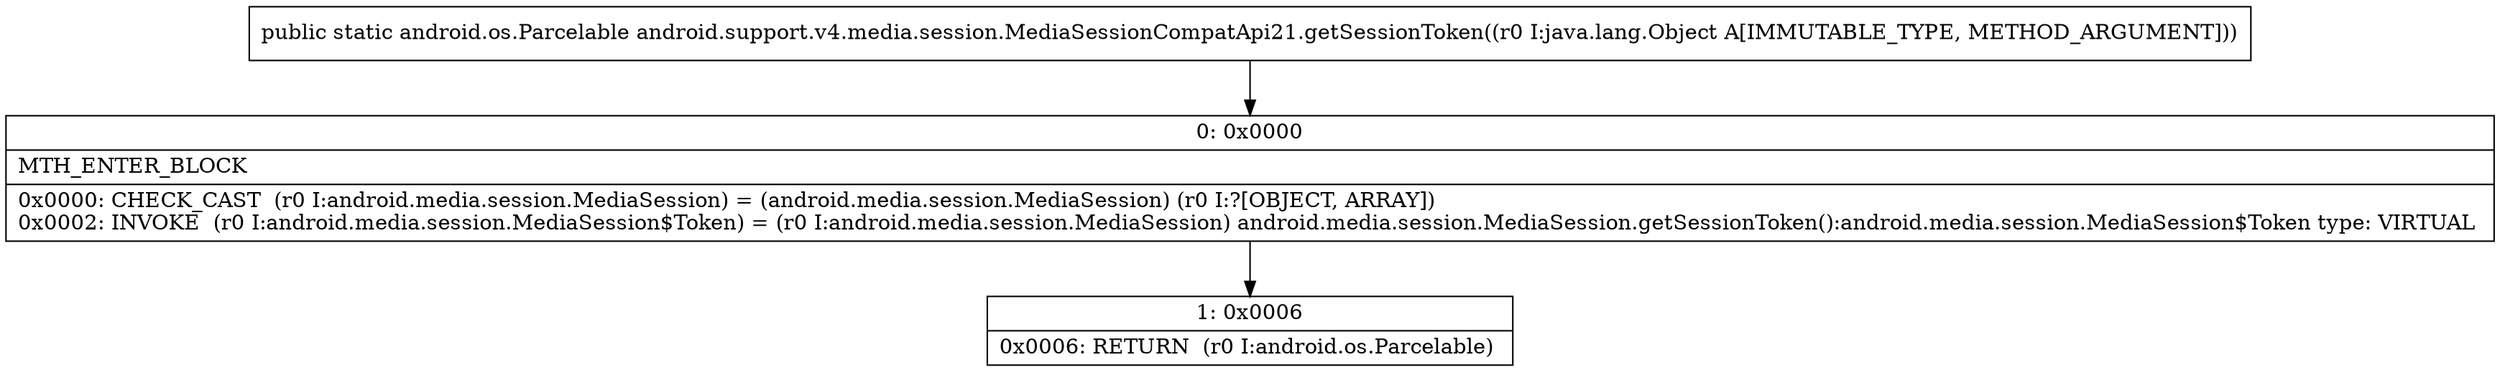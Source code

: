 digraph "CFG forandroid.support.v4.media.session.MediaSessionCompatApi21.getSessionToken(Ljava\/lang\/Object;)Landroid\/os\/Parcelable;" {
Node_0 [shape=record,label="{0\:\ 0x0000|MTH_ENTER_BLOCK\l|0x0000: CHECK_CAST  (r0 I:android.media.session.MediaSession) = (android.media.session.MediaSession) (r0 I:?[OBJECT, ARRAY]) \l0x0002: INVOKE  (r0 I:android.media.session.MediaSession$Token) = (r0 I:android.media.session.MediaSession) android.media.session.MediaSession.getSessionToken():android.media.session.MediaSession$Token type: VIRTUAL \l}"];
Node_1 [shape=record,label="{1\:\ 0x0006|0x0006: RETURN  (r0 I:android.os.Parcelable) \l}"];
MethodNode[shape=record,label="{public static android.os.Parcelable android.support.v4.media.session.MediaSessionCompatApi21.getSessionToken((r0 I:java.lang.Object A[IMMUTABLE_TYPE, METHOD_ARGUMENT])) }"];
MethodNode -> Node_0;
Node_0 -> Node_1;
}

